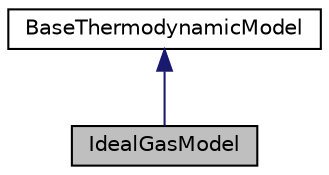 digraph "IdealGasModel"
{
  edge [fontname="Helvetica",fontsize="10",labelfontname="Helvetica",labelfontsize="10"];
  node [fontname="Helvetica",fontsize="10",shape=record];
  Node2 [label="IdealGasModel",height=0.2,width=0.4,color="black", fillcolor="grey75", style="filled", fontcolor="black"];
  Node3 -> Node2 [dir="back",color="midnightblue",fontsize="10",style="solid",fontname="Helvetica"];
  Node3 [label="BaseThermodynamicModel",height=0.2,width=0.4,color="black", fillcolor="white", style="filled",URL="$classBaseThermodynamicModel.html",tooltip="Peng-Robinson (real-gas) thermodynamic model. "];
}
